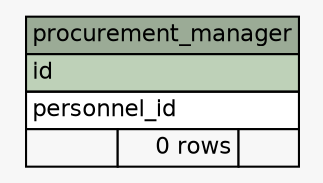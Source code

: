 // dot 2.38.0 on Linux 4.4.84-boot2docker
// SchemaSpy rev 590
digraph "procurement_manager" {
  graph [
    rankdir="RL"
    bgcolor="#f7f7f7"
    nodesep="0.18"
    ranksep="0.46"
    fontname="Helvetica"
    fontsize="11"
  ];
  node [
    fontname="Helvetica"
    fontsize="11"
    shape="plaintext"
  ];
  edge [
    arrowsize="0.8"
  ];
  "procurement_manager" [
    label=<
    <TABLE BORDER="0" CELLBORDER="1" CELLSPACING="0" BGCOLOR="#ffffff">
      <TR><TD COLSPAN="3" BGCOLOR="#9bab96" ALIGN="CENTER">procurement_manager</TD></TR>
      <TR><TD PORT="id" COLSPAN="3" BGCOLOR="#bed1b8" ALIGN="LEFT">id</TD></TR>
      <TR><TD PORT="personnel_id" COLSPAN="3" ALIGN="LEFT">personnel_id</TD></TR>
      <TR><TD ALIGN="LEFT" BGCOLOR="#f7f7f7">  </TD><TD ALIGN="RIGHT" BGCOLOR="#f7f7f7">0 rows</TD><TD ALIGN="RIGHT" BGCOLOR="#f7f7f7">  </TD></TR>
    </TABLE>>
    URL="tables/procurement_manager.html"
    tooltip="procurement_manager"
  ];
}
